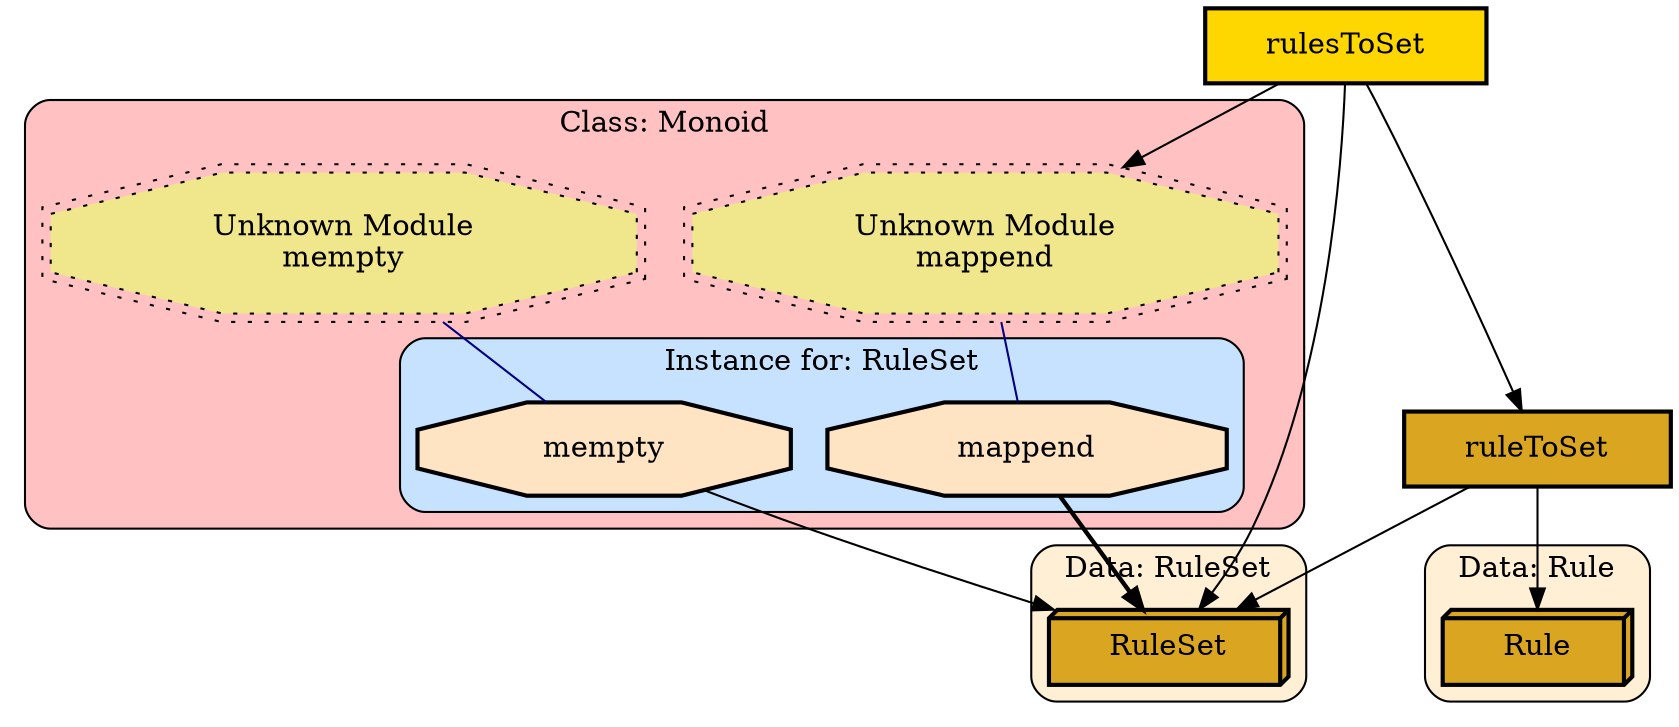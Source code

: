 digraph "Diagram of: Control.Access.RoleBased.Internal.Rule" {
    node [margin="0.4,0.1"
         ,style=filled];
    subgraph cluster_Class_Monoid {
        graph [label="Class: Monoid"
              ,style="filled,rounded"
              ,fillcolor=rosybrown1];
        subgraph cluster_Class_Monoid_Data_RuleSet {
            graph [label="Instance for: RuleSet"
                  ,style="filled,rounded"
                  ,fillcolor=slategray1];
            3 [label=mappend
              ,shape=octagon
              ,fillcolor=bisque
              ,style="filled,bold"];
            4 [label=mempty
              ,shape=octagon
              ,fillcolor=bisque
              ,style="filled,bold"];
        }
        7 [label="Unknown Module\nmappend"
          ,shape=doubleoctagon
          ,fillcolor=khaki
          ,style="filled,dotted"];
        8 [label="Unknown Module\nmempty"
          ,shape=doubleoctagon
          ,fillcolor=khaki
          ,style="filled,dotted"];
    }
    subgraph cluster_Data_Rule {
        graph [label="Data: Rule"
              ,style="filled,rounded"
              ,fillcolor=papayawhip];
        1 [label=Rule
          ,shape=box3d
          ,fillcolor=goldenrod
          ,style="filled,bold"];
    }
    subgraph cluster_Data_RuleSet {
        graph [label="Data: RuleSet"
              ,style="filled,rounded"
              ,fillcolor=papayawhip];
        2 [label=RuleSet
          ,shape=box3d
          ,fillcolor=goldenrod
          ,style="filled,bold"];
    }
    5 [label=ruleToSet
      ,shape=box
      ,fillcolor=goldenrod
      ,style="filled,bold"];
    6 [label=rulesToSet
      ,shape=box
      ,fillcolor=gold
      ,style="filled,bold"];
    3 -> 2 [penwidth=2.09861228866811
           ,color=black];
    4 -> 2 [penwidth=1,color=black];
    5 -> 1 [penwidth=1,color=black];
    5 -> 2 [penwidth=1,color=black];
    6 -> 2 [penwidth=1,color=black];
    6 -> 5 [penwidth=1,color=black];
    6 -> 7 [penwidth=1,color=black];
    7 -> 3 [penwidth=1
           ,color=navy
           ,dir=none];
    8 -> 4 [penwidth=1
           ,color=navy
           ,dir=none];
}
